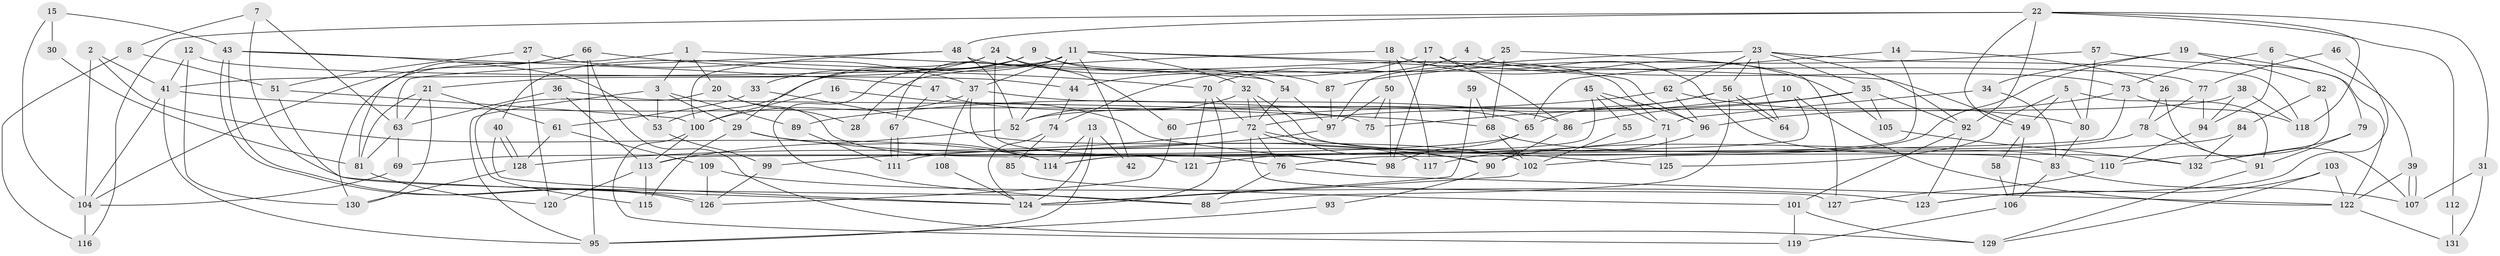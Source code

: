 // coarse degree distribution, {4: 0.24731182795698925, 5: 0.1935483870967742, 2: 0.07526881720430108, 7: 0.0967741935483871, 3: 0.21505376344086022, 8: 0.053763440860215055, 6: 0.08602150537634409, 9: 0.021505376344086023, 1: 0.010752688172043012}
// Generated by graph-tools (version 1.1) at 2025/37/03/04/25 23:37:01]
// undirected, 132 vertices, 264 edges
graph export_dot {
  node [color=gray90,style=filled];
  1;
  2;
  3;
  4;
  5;
  6;
  7;
  8;
  9;
  10;
  11;
  12;
  13;
  14;
  15;
  16;
  17;
  18;
  19;
  20;
  21;
  22;
  23;
  24;
  25;
  26;
  27;
  28;
  29;
  30;
  31;
  32;
  33;
  34;
  35;
  36;
  37;
  38;
  39;
  40;
  41;
  42;
  43;
  44;
  45;
  46;
  47;
  48;
  49;
  50;
  51;
  52;
  53;
  54;
  55;
  56;
  57;
  58;
  59;
  60;
  61;
  62;
  63;
  64;
  65;
  66;
  67;
  68;
  69;
  70;
  71;
  72;
  73;
  74;
  75;
  76;
  77;
  78;
  79;
  80;
  81;
  82;
  83;
  84;
  85;
  86;
  87;
  88;
  89;
  90;
  91;
  92;
  93;
  94;
  95;
  96;
  97;
  98;
  99;
  100;
  101;
  102;
  103;
  104;
  105;
  106;
  107;
  108;
  109;
  110;
  111;
  112;
  113;
  114;
  115;
  116;
  117;
  118;
  119;
  120;
  121;
  122;
  123;
  124;
  125;
  126;
  127;
  128;
  129;
  130;
  131;
  132;
  1 -- 20;
  1 -- 3;
  1 -- 54;
  1 -- 130;
  2 -- 41;
  2 -- 104;
  2 -- 114;
  3 -- 53;
  3 -- 29;
  3 -- 89;
  3 -- 95;
  4 -- 74;
  4 -- 73;
  5 -- 125;
  5 -- 91;
  5 -- 49;
  5 -- 80;
  6 -- 73;
  6 -- 39;
  6 -- 94;
  7 -- 63;
  7 -- 88;
  7 -- 8;
  8 -- 51;
  8 -- 116;
  9 -- 21;
  9 -- 54;
  9 -- 29;
  9 -- 71;
  9 -- 88;
  10 -- 113;
  10 -- 72;
  10 -- 122;
  11 -- 96;
  11 -- 32;
  11 -- 37;
  11 -- 41;
  11 -- 42;
  11 -- 49;
  11 -- 52;
  11 -- 53;
  11 -- 67;
  12 -- 41;
  12 -- 130;
  12 -- 44;
  13 -- 95;
  13 -- 124;
  13 -- 42;
  13 -- 114;
  14 -- 76;
  14 -- 65;
  14 -- 26;
  15 -- 43;
  15 -- 104;
  15 -- 30;
  16 -- 100;
  16 -- 98;
  17 -- 132;
  17 -- 98;
  17 -- 44;
  17 -- 86;
  18 -- 117;
  18 -- 50;
  18 -- 28;
  18 -- 105;
  19 -- 82;
  19 -- 102;
  19 -- 34;
  19 -- 79;
  20 -- 115;
  20 -- 76;
  20 -- 28;
  21 -- 81;
  21 -- 130;
  21 -- 61;
  21 -- 63;
  22 -- 49;
  22 -- 116;
  22 -- 31;
  22 -- 48;
  22 -- 92;
  22 -- 112;
  22 -- 118;
  23 -- 35;
  23 -- 62;
  23 -- 56;
  23 -- 64;
  23 -- 92;
  23 -- 97;
  23 -- 118;
  24 -- 98;
  24 -- 33;
  24 -- 40;
  24 -- 60;
  24 -- 87;
  25 -- 70;
  25 -- 68;
  25 -- 127;
  26 -- 107;
  26 -- 78;
  27 -- 37;
  27 -- 51;
  27 -- 120;
  29 -- 114;
  29 -- 90;
  29 -- 115;
  30 -- 81;
  31 -- 107;
  31 -- 131;
  32 -- 52;
  32 -- 90;
  32 -- 72;
  32 -- 83;
  33 -- 102;
  33 -- 61;
  34 -- 83;
  34 -- 71;
  35 -- 92;
  35 -- 86;
  35 -- 60;
  35 -- 105;
  36 -- 63;
  36 -- 113;
  36 -- 75;
  37 -- 100;
  37 -- 86;
  37 -- 108;
  37 -- 121;
  38 -- 52;
  38 -- 118;
  38 -- 94;
  39 -- 122;
  39 -- 107;
  39 -- 107;
  40 -- 128;
  40 -- 128;
  40 -- 124;
  41 -- 104;
  41 -- 68;
  41 -- 95;
  43 -- 126;
  43 -- 126;
  43 -- 53;
  43 -- 47;
  44 -- 74;
  45 -- 71;
  45 -- 114;
  45 -- 55;
  45 -- 96;
  46 -- 77;
  46 -- 123;
  47 -- 67;
  47 -- 65;
  48 -- 77;
  48 -- 52;
  48 -- 63;
  48 -- 100;
  49 -- 58;
  49 -- 106;
  50 -- 75;
  50 -- 97;
  50 -- 98;
  51 -- 124;
  51 -- 100;
  52 -- 113;
  53 -- 99;
  54 -- 72;
  54 -- 97;
  55 -- 102;
  56 -- 64;
  56 -- 64;
  56 -- 65;
  56 -- 75;
  56 -- 88;
  57 -- 122;
  57 -- 87;
  57 -- 80;
  58 -- 106;
  59 -- 68;
  59 -- 124;
  60 -- 126;
  61 -- 128;
  61 -- 109;
  62 -- 96;
  62 -- 80;
  62 -- 89;
  63 -- 69;
  63 -- 81;
  65 -- 69;
  65 -- 98;
  66 -- 70;
  66 -- 95;
  66 -- 81;
  66 -- 104;
  66 -- 129;
  67 -- 111;
  67 -- 111;
  68 -- 110;
  68 -- 102;
  69 -- 104;
  70 -- 121;
  70 -- 72;
  70 -- 124;
  71 -- 121;
  71 -- 125;
  72 -- 76;
  72 -- 117;
  72 -- 125;
  72 -- 127;
  72 -- 128;
  73 -- 118;
  73 -- 114;
  73 -- 96;
  74 -- 124;
  74 -- 85;
  76 -- 88;
  76 -- 122;
  77 -- 78;
  77 -- 94;
  78 -- 90;
  78 -- 91;
  79 -- 91;
  79 -- 132;
  80 -- 83;
  81 -- 120;
  82 -- 110;
  82 -- 84;
  83 -- 106;
  83 -- 107;
  84 -- 111;
  84 -- 132;
  85 -- 101;
  86 -- 90;
  87 -- 97;
  89 -- 111;
  90 -- 93;
  91 -- 129;
  92 -- 101;
  92 -- 123;
  93 -- 95;
  94 -- 110;
  96 -- 117;
  97 -- 99;
  99 -- 126;
  100 -- 113;
  100 -- 119;
  101 -- 119;
  101 -- 129;
  102 -- 124;
  103 -- 129;
  103 -- 123;
  103 -- 122;
  104 -- 116;
  105 -- 132;
  106 -- 119;
  108 -- 124;
  109 -- 126;
  109 -- 123;
  110 -- 127;
  112 -- 131;
  113 -- 120;
  113 -- 115;
  122 -- 131;
  128 -- 130;
}
